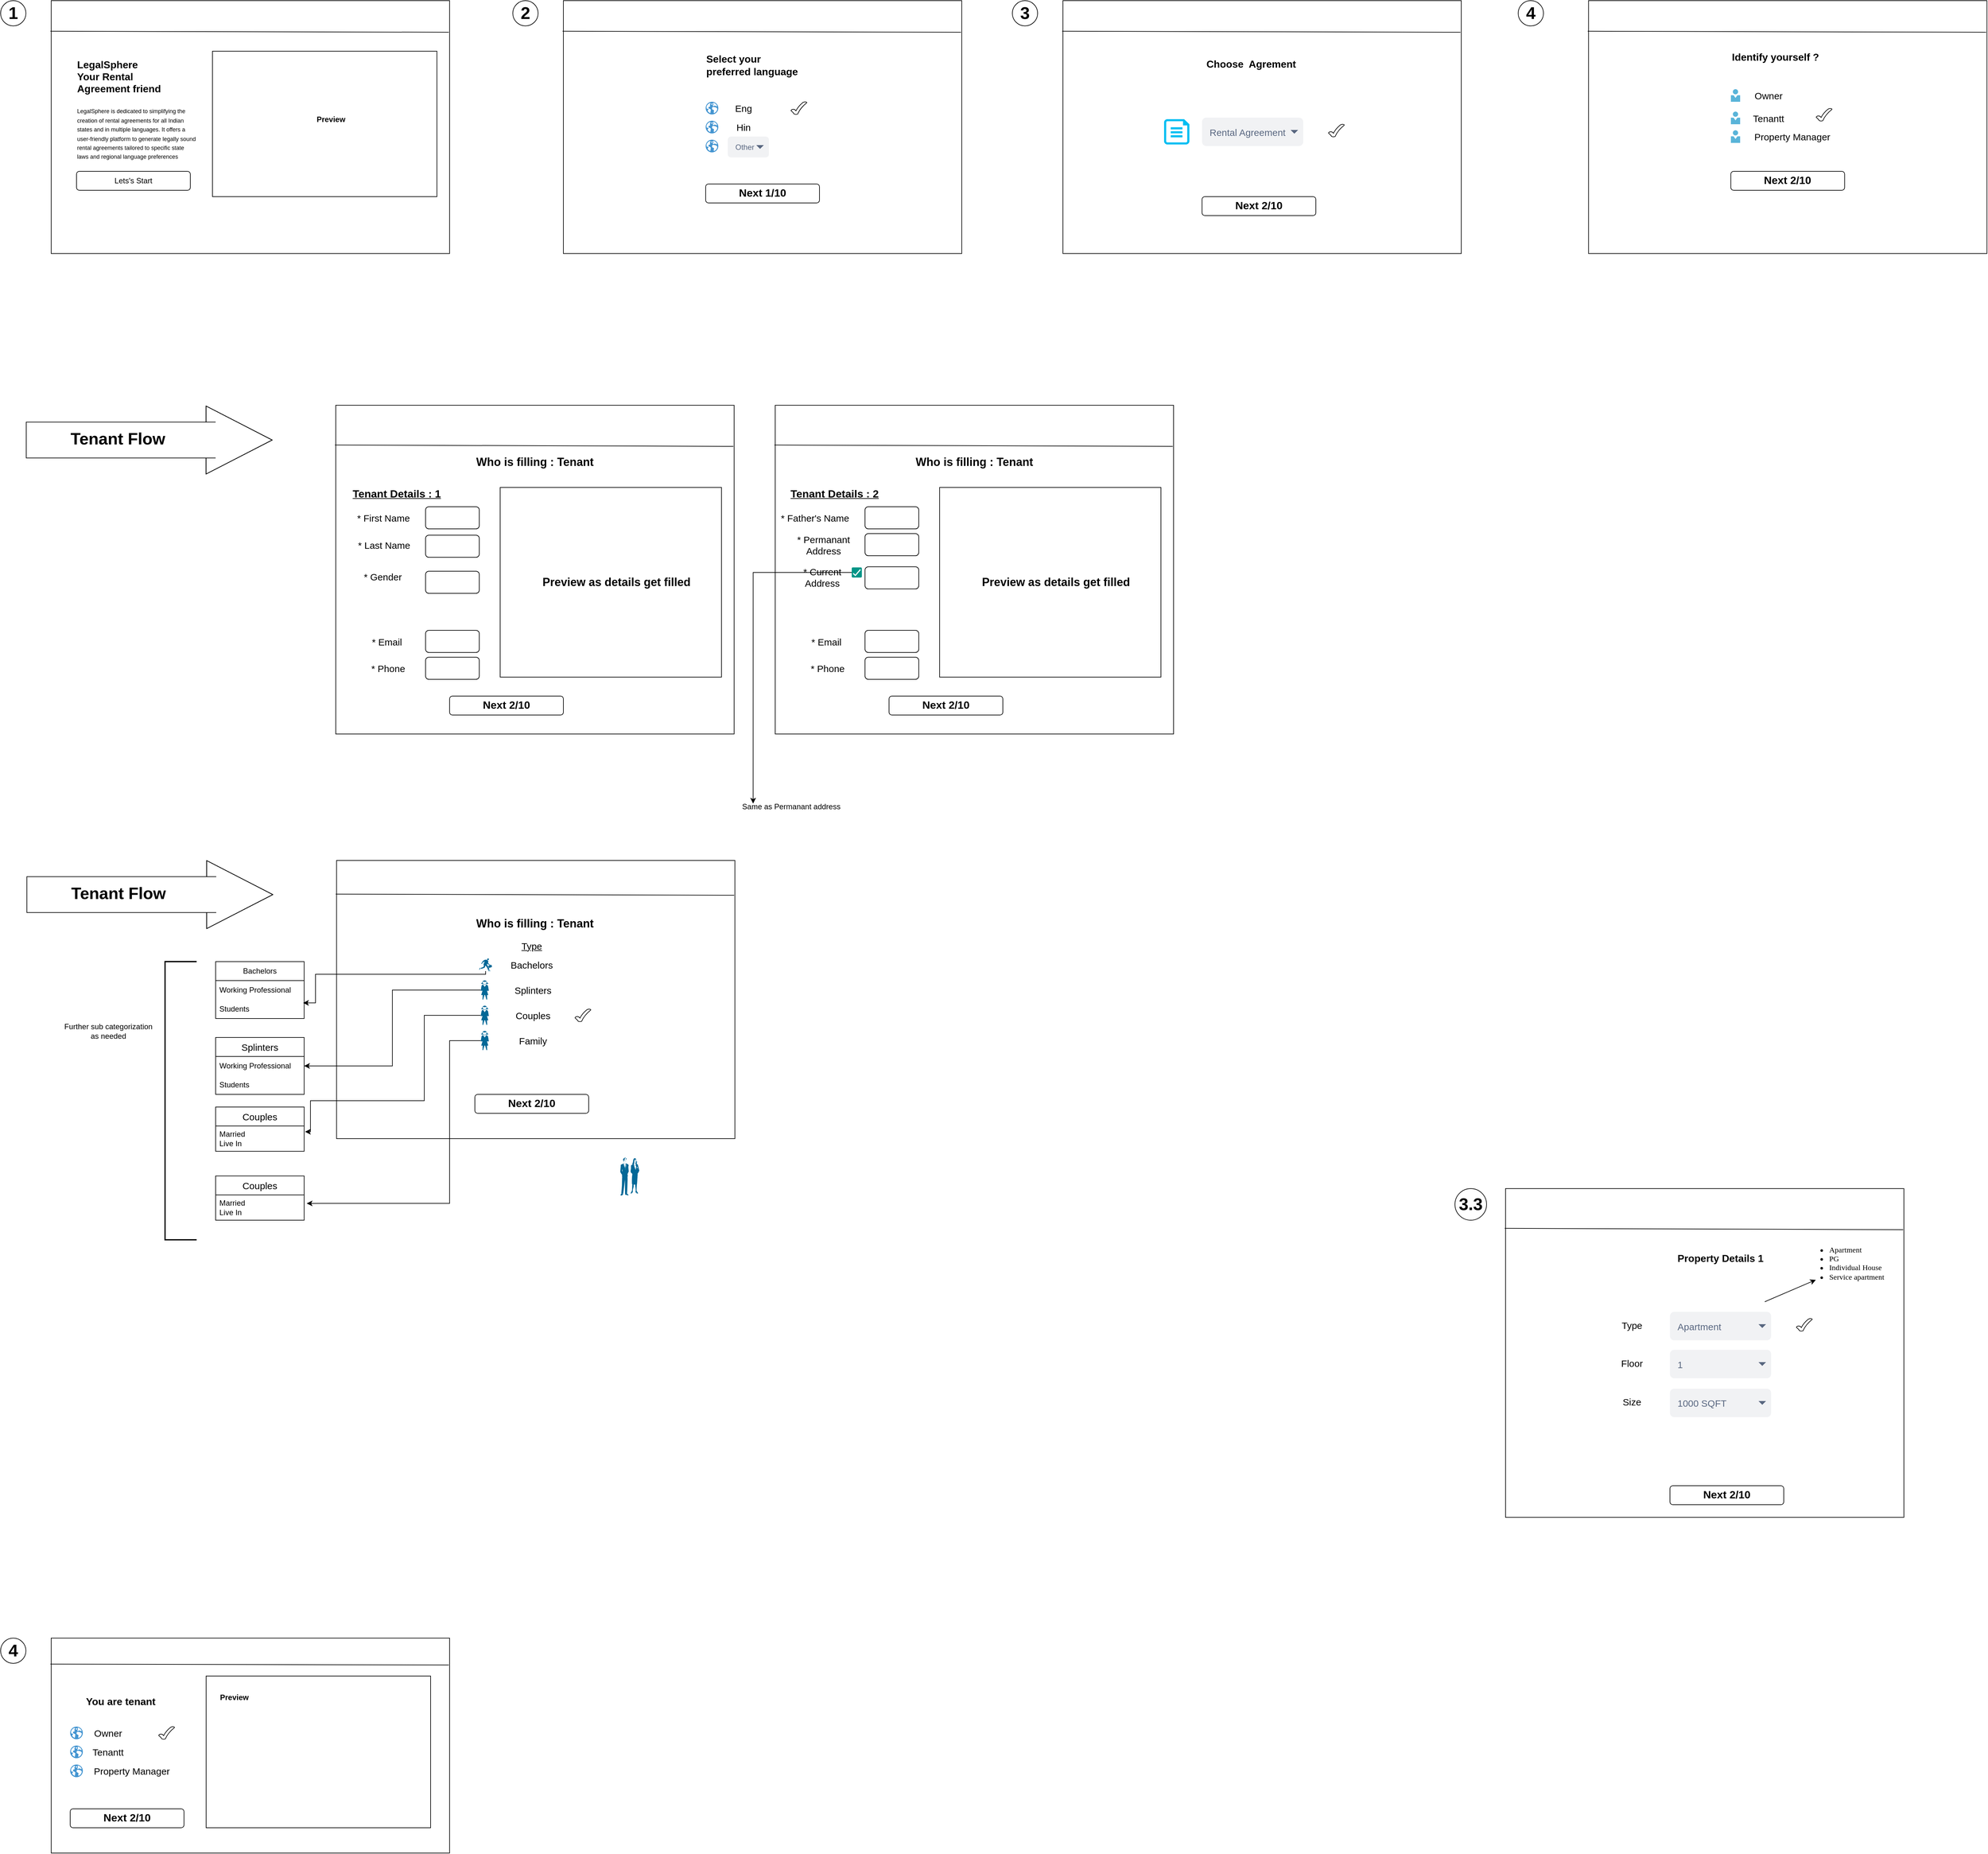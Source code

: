 <mxfile version="27.1.6">
  <diagram name="Page-1" id="4Ng_v5fxN6EOXuYMJMIh">
    <mxGraphModel dx="2755" dy="1501" grid="1" gridSize="10" guides="1" tooltips="1" connect="1" arrows="1" fold="1" page="1" pageScale="1" pageWidth="850" pageHeight="1100" math="0" shadow="0">
      <root>
        <mxCell id="0" />
        <mxCell id="1" parent="0" />
        <mxCell id="aaV3_4VG9kTLFOAMbQMQ-1" value="&lt;span&gt;&lt;/span&gt;" style="rounded=0;whiteSpace=wrap;html=1;" vertex="1" parent="1">
          <mxGeometry x="110" y="80" width="630" height="400" as="geometry" />
        </mxCell>
        <mxCell id="aaV3_4VG9kTLFOAMbQMQ-2" value="" style="endArrow=none;html=1;rounded=0;exitX=-0.002;exitY=0.121;exitDx=0;exitDy=0;entryX=0.998;entryY=0.125;entryDx=0;entryDy=0;entryPerimeter=0;exitPerimeter=0;" edge="1" parent="1" source="aaV3_4VG9kTLFOAMbQMQ-1" target="aaV3_4VG9kTLFOAMbQMQ-1">
          <mxGeometry width="50" height="50" relative="1" as="geometry">
            <mxPoint x="400" y="400" as="sourcePoint" />
            <mxPoint x="450" y="350" as="targetPoint" />
          </mxGeometry>
        </mxCell>
        <mxCell id="aaV3_4VG9kTLFOAMbQMQ-3" value="&lt;div style=&quot;text-align: left;&quot;&gt;&lt;span style=&quot;white-space-collapse: preserve; background-color: transparent; color: light-dark(rgb(0, 0, 0), rgb(255, 255, 255));&quot;&gt;&lt;font style=&quot;font-size: 16px;&quot;&gt;&lt;b&gt;LegalSphere&lt;/b&gt;&lt;/font&gt;&lt;/span&gt;&lt;/div&gt;&lt;span&gt;&lt;div style=&quot;text-align: left;&quot;&gt;&lt;span style=&quot;white-space-collapse: preserve; background-color: transparent; color: light-dark(rgb(0, 0, 0), rgb(255, 255, 255));&quot;&gt;&lt;font style=&quot;font-size: 16px;&quot;&gt;&lt;b&gt;Your Rental Agreement friend&lt;/b&gt;&lt;/font&gt;&lt;/span&gt;&lt;/div&gt;&lt;/span&gt;" style="text;html=1;align=center;verticalAlign=middle;whiteSpace=wrap;rounded=0;" vertex="1" parent="1">
          <mxGeometry x="150" y="160" width="140" height="80" as="geometry" />
        </mxCell>
        <mxCell id="aaV3_4VG9kTLFOAMbQMQ-5" value="&lt;b&gt;&amp;nbsp; &amp;nbsp; &amp;nbsp; Preview&lt;/b&gt;&lt;div&gt;&lt;br&gt;&lt;/div&gt;" style="rounded=0;whiteSpace=wrap;html=1;" vertex="1" parent="1">
          <mxGeometry x="365" y="160" width="355" height="230" as="geometry" />
        </mxCell>
        <mxCell id="aaV3_4VG9kTLFOAMbQMQ-6" value="&lt;div style=&quot;text-align: left;&quot;&gt;&lt;font style=&quot;font-size: 9px;&quot;&gt;&lt;span style=&quot;white-space-collapse: preserve;&quot;&gt;LegalSphere is dedicated to simplifying the creation of rental agreements for all Indian states and in multiple languages.&amp;nbsp;It offers a user-friendly platform to generate legally sound rental agreements tailored to specific state laws and regional language preferences&lt;/span&gt;&lt;/font&gt;&lt;/div&gt;" style="text;html=1;align=center;verticalAlign=middle;whiteSpace=wrap;rounded=0;" vertex="1" parent="1">
          <mxGeometry x="150" y="250" width="190" height="80" as="geometry" />
        </mxCell>
        <mxCell id="aaV3_4VG9kTLFOAMbQMQ-9" value="Lets&#39;s Start" style="rounded=1;whiteSpace=wrap;html=1;" vertex="1" parent="1">
          <mxGeometry x="150" y="350" width="180" height="30" as="geometry" />
        </mxCell>
        <mxCell id="aaV3_4VG9kTLFOAMbQMQ-10" value="&lt;span&gt;&lt;/span&gt;" style="rounded=0;whiteSpace=wrap;html=1;" vertex="1" parent="1">
          <mxGeometry x="920" y="80" width="630" height="400" as="geometry" />
        </mxCell>
        <mxCell id="aaV3_4VG9kTLFOAMbQMQ-11" value="" style="endArrow=none;html=1;rounded=0;exitX=-0.002;exitY=0.121;exitDx=0;exitDy=0;entryX=0.998;entryY=0.125;entryDx=0;entryDy=0;entryPerimeter=0;exitPerimeter=0;" edge="1" parent="1" source="aaV3_4VG9kTLFOAMbQMQ-10" target="aaV3_4VG9kTLFOAMbQMQ-10">
          <mxGeometry width="50" height="50" relative="1" as="geometry">
            <mxPoint x="1240" y="570" as="sourcePoint" />
            <mxPoint x="1290" y="520" as="targetPoint" />
          </mxGeometry>
        </mxCell>
        <mxCell id="aaV3_4VG9kTLFOAMbQMQ-12" value="&lt;div style=&quot;text-align: left;&quot;&gt;&lt;span style=&quot;font-size: 16px; white-space-collapse: preserve;&quot;&gt;&lt;b&gt;Select your preferred language&lt;/b&gt;&lt;/span&gt;&lt;/div&gt;" style="text;html=1;align=center;verticalAlign=middle;whiteSpace=wrap;rounded=0;" vertex="1" parent="1">
          <mxGeometry x="1145" y="142" width="160" height="80" as="geometry" />
        </mxCell>
        <mxCell id="aaV3_4VG9kTLFOAMbQMQ-15" value="&lt;b&gt;&lt;font style=&quot;font-size: 17px;&quot;&gt;Next 1/10&lt;/font&gt;&lt;/b&gt;" style="rounded=1;whiteSpace=wrap;html=1;" vertex="1" parent="1">
          <mxGeometry x="1145" y="370" width="180" height="30" as="geometry" />
        </mxCell>
        <mxCell id="aaV3_4VG9kTLFOAMbQMQ-16" value="&lt;b&gt;&lt;font style=&quot;font-size: 27px;&quot;&gt;1&lt;/font&gt;&lt;/b&gt;" style="ellipse;whiteSpace=wrap;html=1;aspect=fixed;" vertex="1" parent="1">
          <mxGeometry x="30" y="80" width="40" height="40" as="geometry" />
        </mxCell>
        <mxCell id="aaV3_4VG9kTLFOAMbQMQ-17" value="&lt;b&gt;&lt;font style=&quot;font-size: 27px;&quot;&gt;2&lt;/font&gt;&lt;/b&gt;" style="ellipse;whiteSpace=wrap;html=1;aspect=fixed;" vertex="1" parent="1">
          <mxGeometry x="840" y="80" width="40" height="40" as="geometry" />
        </mxCell>
        <mxCell id="aaV3_4VG9kTLFOAMbQMQ-18" value="" style="shadow=0;dashed=0;html=1;strokeColor=none;fillColor=#4495D1;labelPosition=center;verticalLabelPosition=bottom;verticalAlign=top;align=center;outlineConnect=0;shape=mxgraph.veeam.globe;" vertex="1" parent="1">
          <mxGeometry x="1145" y="240" width="20" height="20" as="geometry" />
        </mxCell>
        <mxCell id="aaV3_4VG9kTLFOAMbQMQ-21" value="&lt;font style=&quot;font-size: 15px;&quot;&gt;Eng&lt;/font&gt;" style="text;html=1;align=center;verticalAlign=middle;whiteSpace=wrap;rounded=0;" vertex="1" parent="1">
          <mxGeometry x="1175" y="235" width="60" height="30" as="geometry" />
        </mxCell>
        <mxCell id="aaV3_4VG9kTLFOAMbQMQ-22" value="" style="shadow=0;dashed=0;html=1;strokeColor=none;fillColor=#4495D1;labelPosition=center;verticalLabelPosition=bottom;verticalAlign=top;align=center;outlineConnect=0;shape=mxgraph.veeam.globe;" vertex="1" parent="1">
          <mxGeometry x="1145" y="270" width="20" height="20" as="geometry" />
        </mxCell>
        <mxCell id="aaV3_4VG9kTLFOAMbQMQ-23" value="&lt;font style=&quot;font-size: 15px;&quot;&gt;Hin&lt;/font&gt;" style="text;html=1;align=center;verticalAlign=middle;whiteSpace=wrap;rounded=0;" vertex="1" parent="1">
          <mxGeometry x="1175" y="265" width="60" height="30" as="geometry" />
        </mxCell>
        <mxCell id="aaV3_4VG9kTLFOAMbQMQ-24" value="" style="shadow=0;dashed=0;html=1;strokeColor=none;fillColor=#4495D1;labelPosition=center;verticalLabelPosition=bottom;verticalAlign=top;align=center;outlineConnect=0;shape=mxgraph.veeam.globe;" vertex="1" parent="1">
          <mxGeometry x="1145" y="300" width="20" height="20" as="geometry" />
        </mxCell>
        <mxCell id="aaV3_4VG9kTLFOAMbQMQ-34" value="Other" style="rounded=1;fillColor=#F1F2F4;strokeColor=none;html=1;whiteSpace=wrap;fontColor=#596780;align=left;fontSize=12;spacingLeft=10;sketch=0;" vertex="1" parent="1">
          <mxGeometry x="1180" y="295" width="65" height="33" as="geometry" />
        </mxCell>
        <mxCell id="aaV3_4VG9kTLFOAMbQMQ-35" value="" style="shape=triangle;direction=south;fillColor=#596780;strokeColor=none;html=1;sketch=0;" vertex="1" parent="aaV3_4VG9kTLFOAMbQMQ-34">
          <mxGeometry x="1" y="0.5" width="12" height="6" relative="1" as="geometry">
            <mxPoint x="-20" y="-3" as="offset" />
          </mxGeometry>
        </mxCell>
        <mxCell id="aaV3_4VG9kTLFOAMbQMQ-36" value="&lt;span&gt;&lt;/span&gt;" style="rounded=0;whiteSpace=wrap;html=1;" vertex="1" parent="1">
          <mxGeometry x="2541.26" y="80" width="630" height="400" as="geometry" />
        </mxCell>
        <mxCell id="aaV3_4VG9kTLFOAMbQMQ-37" value="" style="endArrow=none;html=1;rounded=0;exitX=-0.002;exitY=0.121;exitDx=0;exitDy=0;entryX=0.998;entryY=0.125;entryDx=0;entryDy=0;entryPerimeter=0;exitPerimeter=0;" edge="1" parent="1" source="aaV3_4VG9kTLFOAMbQMQ-36" target="aaV3_4VG9kTLFOAMbQMQ-36">
          <mxGeometry width="50" height="50" relative="1" as="geometry">
            <mxPoint x="2861.26" y="550" as="sourcePoint" />
            <mxPoint x="2911.26" y="500" as="targetPoint" />
          </mxGeometry>
        </mxCell>
        <mxCell id="aaV3_4VG9kTLFOAMbQMQ-38" value="&lt;div style=&quot;&quot;&gt;&lt;span style=&quot;font-size: 16px; white-space-collapse: preserve;&quot;&gt;&lt;b&gt;Identify yourself ?&lt;/b&gt;&lt;/span&gt;&lt;/div&gt;" style="text;html=1;align=left;verticalAlign=middle;whiteSpace=wrap;rounded=0;" vertex="1" parent="1">
          <mxGeometry x="2766.26" y="129" width="160" height="80" as="geometry" />
        </mxCell>
        <mxCell id="aaV3_4VG9kTLFOAMbQMQ-41" value="&lt;b&gt;&lt;font style=&quot;font-size: 27px;&quot;&gt;3&lt;/font&gt;&lt;/b&gt;" style="ellipse;whiteSpace=wrap;html=1;aspect=fixed;" vertex="1" parent="1">
          <mxGeometry x="1630" y="80" width="40" height="40" as="geometry" />
        </mxCell>
        <mxCell id="aaV3_4VG9kTLFOAMbQMQ-43" value="&lt;font style=&quot;font-size: 15px;&quot;&gt;Owner&lt;/font&gt;" style="text;html=1;align=center;verticalAlign=middle;whiteSpace=wrap;rounded=0;" vertex="1" parent="1">
          <mxGeometry x="2796.26" y="215" width="60" height="30" as="geometry" />
        </mxCell>
        <mxCell id="aaV3_4VG9kTLFOAMbQMQ-45" value="&lt;font style=&quot;font-size: 15px;&quot;&gt;Tenantt&lt;/font&gt;" style="text;html=1;align=center;verticalAlign=middle;whiteSpace=wrap;rounded=0;" vertex="1" parent="1">
          <mxGeometry x="2796.26" y="250.5" width="60" height="30" as="geometry" />
        </mxCell>
        <mxCell id="aaV3_4VG9kTLFOAMbQMQ-49" value="&lt;font style=&quot;font-size: 15px;&quot;&gt;Property Manager&lt;/font&gt;" style="text;html=1;align=center;verticalAlign=middle;whiteSpace=wrap;rounded=0;" vertex="1" parent="1">
          <mxGeometry x="2801.26" y="280" width="125" height="30" as="geometry" />
        </mxCell>
        <mxCell id="aaV3_4VG9kTLFOAMbQMQ-50" value="&lt;b&gt;&lt;font style=&quot;font-size: 17px;&quot;&gt;Next 2/10&lt;/font&gt;&lt;/b&gt;" style="rounded=1;whiteSpace=wrap;html=1;" vertex="1" parent="1">
          <mxGeometry x="2766.26" y="350" width="180" height="30" as="geometry" />
        </mxCell>
        <mxCell id="aaV3_4VG9kTLFOAMbQMQ-51" value="" style="verticalLabelPosition=bottom;verticalAlign=top;html=1;shape=mxgraph.basic.tick" vertex="1" parent="1">
          <mxGeometry x="1280" y="240" width="25" height="20" as="geometry" />
        </mxCell>
        <mxCell id="aaV3_4VG9kTLFOAMbQMQ-52" value="" style="verticalLabelPosition=bottom;verticalAlign=top;html=1;shape=mxgraph.basic.tick" vertex="1" parent="1">
          <mxGeometry x="2901.26" y="250.5" width="25" height="20" as="geometry" />
        </mxCell>
        <mxCell id="aaV3_4VG9kTLFOAMbQMQ-53" value="&lt;span&gt;&lt;/span&gt;" style="rounded=0;whiteSpace=wrap;html=1;" vertex="1" parent="1">
          <mxGeometry x="560" y="720" width="630" height="520" as="geometry" />
        </mxCell>
        <mxCell id="aaV3_4VG9kTLFOAMbQMQ-54" value="" style="endArrow=none;html=1;rounded=0;exitX=-0.002;exitY=0.121;exitDx=0;exitDy=0;entryX=0.998;entryY=0.125;entryDx=0;entryDy=0;entryPerimeter=0;exitPerimeter=0;" edge="1" parent="1" source="aaV3_4VG9kTLFOAMbQMQ-53" target="aaV3_4VG9kTLFOAMbQMQ-53">
          <mxGeometry width="50" height="50" relative="1" as="geometry">
            <mxPoint x="850" y="1290" as="sourcePoint" />
            <mxPoint x="900" y="1240" as="targetPoint" />
          </mxGeometry>
        </mxCell>
        <mxCell id="aaV3_4VG9kTLFOAMbQMQ-55" value="&lt;div style=&quot;text-align: left;&quot;&gt;&lt;span style=&quot;white-space-collapse: preserve;&quot;&gt;&lt;b style=&quot;&quot;&gt;&lt;font style=&quot;font-size: 18px;&quot;&gt;Who is filling : Tenant&lt;/font&gt;&lt;/b&gt;&lt;/span&gt;&lt;/div&gt;" style="text;html=1;align=center;verticalAlign=middle;whiteSpace=wrap;rounded=0;" vertex="1" parent="1">
          <mxGeometry x="765" y="790" width="220" height="39.5" as="geometry" />
        </mxCell>
        <mxCell id="aaV3_4VG9kTLFOAMbQMQ-59" value="&lt;span style=&quot;font-size: 15px;&quot;&gt;* First Name&lt;/span&gt;" style="text;html=1;align=center;verticalAlign=middle;whiteSpace=wrap;rounded=0;" vertex="1" parent="1">
          <mxGeometry x="590" y="883" width="91" height="30" as="geometry" />
        </mxCell>
        <mxCell id="aaV3_4VG9kTLFOAMbQMQ-64" value="&lt;b&gt;&lt;font style=&quot;font-size: 17px;&quot;&gt;Next 2/10&lt;/font&gt;&lt;/b&gt;" style="rounded=1;whiteSpace=wrap;html=1;" vertex="1" parent="1">
          <mxGeometry x="740" y="1180" width="180" height="30" as="geometry" />
        </mxCell>
        <mxCell id="aaV3_4VG9kTLFOAMbQMQ-66" value="&lt;span&gt;&lt;/span&gt;" style="rounded=0;whiteSpace=wrap;html=1;" vertex="1" parent="1">
          <mxGeometry x="110" y="2670" width="630" height="340" as="geometry" />
        </mxCell>
        <mxCell id="aaV3_4VG9kTLFOAMbQMQ-67" value="" style="endArrow=none;html=1;rounded=0;exitX=-0.002;exitY=0.121;exitDx=0;exitDy=0;entryX=0.998;entryY=0.125;entryDx=0;entryDy=0;entryPerimeter=0;exitPerimeter=0;" edge="1" parent="1" source="aaV3_4VG9kTLFOAMbQMQ-66" target="aaV3_4VG9kTLFOAMbQMQ-66">
          <mxGeometry width="50" height="50" relative="1" as="geometry">
            <mxPoint x="430" y="3140" as="sourcePoint" />
            <mxPoint x="480" y="3090" as="targetPoint" />
          </mxGeometry>
        </mxCell>
        <mxCell id="aaV3_4VG9kTLFOAMbQMQ-68" value="&lt;div style=&quot;text-align: left;&quot;&gt;&lt;span style=&quot;font-size: 16px; white-space-collapse: preserve;&quot;&gt;&lt;b&gt;You are tenant&lt;/b&gt;&lt;/span&gt;&lt;/div&gt;" style="text;html=1;align=center;verticalAlign=middle;whiteSpace=wrap;rounded=0;" vertex="1" parent="1">
          <mxGeometry x="140" y="2730" width="160" height="80" as="geometry" />
        </mxCell>
        <mxCell id="aaV3_4VG9kTLFOAMbQMQ-69" value="&lt;b&gt;&amp;nbsp; &amp;nbsp; &amp;nbsp; Preview&lt;/b&gt;&lt;div&gt;&lt;br&gt;&lt;/div&gt;&lt;div&gt;&lt;br&gt;&lt;/div&gt;&lt;div&gt;&lt;br&gt;&lt;/div&gt;&lt;div&gt;&lt;br&gt;&lt;/div&gt;&lt;div&gt;&lt;br&gt;&lt;/div&gt;&lt;div&gt;&lt;br&gt;&lt;/div&gt;&lt;div&gt;&lt;br&gt;&lt;/div&gt;&lt;div&gt;&lt;br&gt;&lt;/div&gt;&lt;div&gt;&lt;br&gt;&lt;/div&gt;&lt;div&gt;&lt;br&gt;&lt;/div&gt;&lt;div&gt;&lt;br&gt;&lt;/div&gt;&lt;div&gt;&lt;br&gt;&lt;/div&gt;" style="rounded=0;whiteSpace=wrap;html=1;align=left;" vertex="1" parent="1">
          <mxGeometry x="355" y="2730" width="355" height="240" as="geometry" />
        </mxCell>
        <mxCell id="aaV3_4VG9kTLFOAMbQMQ-70" value="&lt;b&gt;&lt;font style=&quot;font-size: 27px;&quot;&gt;4&lt;/font&gt;&lt;/b&gt;" style="ellipse;whiteSpace=wrap;html=1;aspect=fixed;" vertex="1" parent="1">
          <mxGeometry x="30" y="2670" width="40" height="40" as="geometry" />
        </mxCell>
        <mxCell id="aaV3_4VG9kTLFOAMbQMQ-71" value="" style="shadow=0;dashed=0;html=1;strokeColor=none;fillColor=#4495D1;labelPosition=center;verticalLabelPosition=bottom;verticalAlign=top;align=center;outlineConnect=0;shape=mxgraph.veeam.globe;" vertex="1" parent="1">
          <mxGeometry x="140" y="2810" width="20" height="20" as="geometry" />
        </mxCell>
        <mxCell id="aaV3_4VG9kTLFOAMbQMQ-72" value="&lt;font style=&quot;font-size: 15px;&quot;&gt;Owner&lt;/font&gt;" style="text;html=1;align=center;verticalAlign=middle;whiteSpace=wrap;rounded=0;" vertex="1" parent="1">
          <mxGeometry x="170" y="2805" width="60" height="30" as="geometry" />
        </mxCell>
        <mxCell id="aaV3_4VG9kTLFOAMbQMQ-73" value="" style="shadow=0;dashed=0;html=1;strokeColor=none;fillColor=#4495D1;labelPosition=center;verticalLabelPosition=bottom;verticalAlign=top;align=center;outlineConnect=0;shape=mxgraph.veeam.globe;" vertex="1" parent="1">
          <mxGeometry x="140" y="2840" width="20" height="20" as="geometry" />
        </mxCell>
        <mxCell id="aaV3_4VG9kTLFOAMbQMQ-74" value="&lt;font style=&quot;font-size: 15px;&quot;&gt;Tenantt&lt;/font&gt;" style="text;html=1;align=center;verticalAlign=middle;whiteSpace=wrap;rounded=0;" vertex="1" parent="1">
          <mxGeometry x="170" y="2835" width="60" height="30" as="geometry" />
        </mxCell>
        <mxCell id="aaV3_4VG9kTLFOAMbQMQ-75" value="" style="shadow=0;dashed=0;html=1;strokeColor=none;fillColor=#4495D1;labelPosition=center;verticalLabelPosition=bottom;verticalAlign=top;align=center;outlineConnect=0;shape=mxgraph.veeam.globe;" vertex="1" parent="1">
          <mxGeometry x="140" y="2870" width="20" height="20" as="geometry" />
        </mxCell>
        <mxCell id="aaV3_4VG9kTLFOAMbQMQ-76" value="&lt;font style=&quot;font-size: 15px;&quot;&gt;Property Manager&lt;/font&gt;" style="text;html=1;align=center;verticalAlign=middle;whiteSpace=wrap;rounded=0;" vertex="1" parent="1">
          <mxGeometry x="175" y="2865" width="125" height="30" as="geometry" />
        </mxCell>
        <mxCell id="aaV3_4VG9kTLFOAMbQMQ-77" value="&lt;b&gt;&lt;font style=&quot;font-size: 17px;&quot;&gt;Next 2/10&lt;/font&gt;&lt;/b&gt;" style="rounded=1;whiteSpace=wrap;html=1;" vertex="1" parent="1">
          <mxGeometry x="140" y="2940" width="180" height="30" as="geometry" />
        </mxCell>
        <mxCell id="aaV3_4VG9kTLFOAMbQMQ-78" value="" style="verticalLabelPosition=bottom;verticalAlign=top;html=1;shape=mxgraph.basic.tick" vertex="1" parent="1">
          <mxGeometry x="280" y="2810" width="25" height="20" as="geometry" />
        </mxCell>
        <mxCell id="aaV3_4VG9kTLFOAMbQMQ-79" value="" style="rounded=1;whiteSpace=wrap;html=1;" vertex="1" parent="1">
          <mxGeometry x="702" y="880.5" width="85" height="35" as="geometry" />
        </mxCell>
        <mxCell id="aaV3_4VG9kTLFOAMbQMQ-80" value="&lt;span style=&quot;font-size: 15px;&quot;&gt;* Last Name&lt;/span&gt;" style="text;html=1;align=center;verticalAlign=middle;whiteSpace=wrap;rounded=0;" vertex="1" parent="1">
          <mxGeometry x="590" y="925.5" width="93" height="30" as="geometry" />
        </mxCell>
        <mxCell id="aaV3_4VG9kTLFOAMbQMQ-81" value="" style="rounded=1;whiteSpace=wrap;html=1;" vertex="1" parent="1">
          <mxGeometry x="702" y="925.5" width="85" height="35" as="geometry" />
        </mxCell>
        <mxCell id="aaV3_4VG9kTLFOAMbQMQ-91" value="&lt;span style=&quot;font-size: 15px;&quot;&gt;* Email&lt;/span&gt;" style="text;html=1;align=center;verticalAlign=middle;whiteSpace=wrap;rounded=0;" vertex="1" parent="1">
          <mxGeometry x="601" y="1078.5" width="80" height="30" as="geometry" />
        </mxCell>
        <mxCell id="aaV3_4VG9kTLFOAMbQMQ-92" value="" style="rounded=1;whiteSpace=wrap;html=1;" vertex="1" parent="1">
          <mxGeometry x="702" y="1076" width="85" height="35" as="geometry" />
        </mxCell>
        <mxCell id="aaV3_4VG9kTLFOAMbQMQ-93" value="&lt;span style=&quot;font-size: 15px;&quot;&gt;* Phone&lt;/span&gt;" style="text;html=1;align=center;verticalAlign=middle;whiteSpace=wrap;rounded=0;" vertex="1" parent="1">
          <mxGeometry x="603" y="1121" width="80" height="30" as="geometry" />
        </mxCell>
        <mxCell id="aaV3_4VG9kTLFOAMbQMQ-94" value="" style="rounded=1;whiteSpace=wrap;html=1;" vertex="1" parent="1">
          <mxGeometry x="702" y="1118.5" width="85" height="35" as="geometry" />
        </mxCell>
        <mxCell id="aaV3_4VG9kTLFOAMbQMQ-98" value="&lt;span&gt;&lt;/span&gt;" style="rounded=0;whiteSpace=wrap;html=1;" vertex="1" parent="1">
          <mxGeometry x="1710" y="80" width="630" height="400" as="geometry" />
        </mxCell>
        <mxCell id="aaV3_4VG9kTLFOAMbQMQ-99" value="" style="endArrow=none;html=1;rounded=0;exitX=-0.002;exitY=0.121;exitDx=0;exitDy=0;entryX=0.998;entryY=0.125;entryDx=0;entryDy=0;entryPerimeter=0;exitPerimeter=0;" edge="1" parent="1" source="aaV3_4VG9kTLFOAMbQMQ-98" target="aaV3_4VG9kTLFOAMbQMQ-98">
          <mxGeometry width="50" height="50" relative="1" as="geometry">
            <mxPoint x="1970" y="1369" as="sourcePoint" />
            <mxPoint x="2020" y="1319" as="targetPoint" />
          </mxGeometry>
        </mxCell>
        <mxCell id="aaV3_4VG9kTLFOAMbQMQ-100" value="&lt;div style=&quot;text-align: left;&quot;&gt;&lt;span style=&quot;font-size: 16px; white-space-collapse: preserve;&quot;&gt;&lt;b&gt;Choose  Agrement &lt;/b&gt;&lt;/span&gt;&lt;/div&gt;" style="text;html=1;align=center;verticalAlign=middle;whiteSpace=wrap;rounded=0;" vertex="1" parent="1">
          <mxGeometry x="1930" y="140" width="160" height="80" as="geometry" />
        </mxCell>
        <mxCell id="aaV3_4VG9kTLFOAMbQMQ-108" value="&lt;font style=&quot;font-size: 15px;&quot;&gt;Rental Agreement&amp;nbsp;&lt;/font&gt;" style="rounded=1;fillColor=#F1F2F4;strokeColor=none;html=1;whiteSpace=wrap;fontColor=#596780;align=left;fontSize=12;spacingLeft=10;sketch=0;" vertex="1" parent="1">
          <mxGeometry x="1930" y="265" width="160" height="45" as="geometry" />
        </mxCell>
        <mxCell id="aaV3_4VG9kTLFOAMbQMQ-109" value="" style="shape=triangle;direction=south;fillColor=#596780;strokeColor=none;html=1;sketch=0;" vertex="1" parent="aaV3_4VG9kTLFOAMbQMQ-108">
          <mxGeometry x="1" y="0.5" width="12" height="6" relative="1" as="geometry">
            <mxPoint x="-20" y="-3" as="offset" />
          </mxGeometry>
        </mxCell>
        <mxCell id="aaV3_4VG9kTLFOAMbQMQ-110" value="" style="verticalLabelPosition=bottom;verticalAlign=top;html=1;shape=mxgraph.basic.tick" vertex="1" parent="1">
          <mxGeometry x="2130" y="275.5" width="25" height="20" as="geometry" />
        </mxCell>
        <mxCell id="aaV3_4VG9kTLFOAMbQMQ-112" value="&lt;b&gt;&lt;font style=&quot;font-size: 17px;&quot;&gt;Next 2/10&lt;/font&gt;&lt;/b&gt;" style="rounded=1;whiteSpace=wrap;html=1;" vertex="1" parent="1">
          <mxGeometry x="1930" y="390" width="180" height="30" as="geometry" />
        </mxCell>
        <mxCell id="aaV3_4VG9kTLFOAMbQMQ-116" value="" style="shape=flexArrow;endArrow=classic;html=1;rounded=0;endWidth=50;endSize=34.55;width=56.667;" edge="1" parent="1">
          <mxGeometry width="50" height="50" relative="1" as="geometry">
            <mxPoint x="70" y="775" as="sourcePoint" />
            <mxPoint x="460" y="775" as="targetPoint" />
            <Array as="points">
              <mxPoint x="370" y="775" />
            </Array>
          </mxGeometry>
        </mxCell>
        <mxCell id="aaV3_4VG9kTLFOAMbQMQ-117" value="&lt;font style=&quot;font-size: 26px;&quot;&gt;&lt;b style=&quot;&quot;&gt;Tenant Flow&lt;/b&gt;&lt;/font&gt;" style="edgeLabel;html=1;align=center;verticalAlign=middle;resizable=0;points=[];" vertex="1" connectable="0" parent="aaV3_4VG9kTLFOAMbQMQ-116">
          <mxGeometry x="-0.256" y="2" relative="1" as="geometry">
            <mxPoint as="offset" />
          </mxGeometry>
        </mxCell>
        <mxCell id="aaV3_4VG9kTLFOAMbQMQ-118" value="&lt;span&gt;&lt;/span&gt;" style="rounded=0;whiteSpace=wrap;html=1;" vertex="1" parent="1">
          <mxGeometry x="2410" y="1959" width="630" height="520" as="geometry" />
        </mxCell>
        <mxCell id="aaV3_4VG9kTLFOAMbQMQ-119" value="" style="endArrow=none;html=1;rounded=0;exitX=-0.002;exitY=0.121;exitDx=0;exitDy=0;entryX=0.998;entryY=0.125;entryDx=0;entryDy=0;entryPerimeter=0;exitPerimeter=0;" edge="1" parent="1" source="aaV3_4VG9kTLFOAMbQMQ-118" target="aaV3_4VG9kTLFOAMbQMQ-118">
          <mxGeometry width="50" height="50" relative="1" as="geometry">
            <mxPoint x="2730" y="2429" as="sourcePoint" />
            <mxPoint x="2780" y="2379" as="targetPoint" />
          </mxGeometry>
        </mxCell>
        <mxCell id="aaV3_4VG9kTLFOAMbQMQ-120" value="&lt;div style=&quot;text-align: left;&quot;&gt;&lt;span style=&quot;font-size: 16px; white-space-collapse: preserve;&quot;&gt;&lt;b&gt;Property Details 1&lt;/b&gt;&lt;/span&gt;&lt;/div&gt;" style="text;html=1;align=center;verticalAlign=middle;whiteSpace=wrap;rounded=0;" vertex="1" parent="1">
          <mxGeometry x="2670" y="2029" width="160" height="80" as="geometry" />
        </mxCell>
        <mxCell id="aaV3_4VG9kTLFOAMbQMQ-121" value="&lt;b&gt;&lt;font style=&quot;font-size: 27px;&quot;&gt;3.3&lt;/font&gt;&lt;/b&gt;" style="ellipse;whiteSpace=wrap;html=1;aspect=fixed;" vertex="1" parent="1">
          <mxGeometry x="2330" y="1959" width="50" height="50" as="geometry" />
        </mxCell>
        <mxCell id="aaV3_4VG9kTLFOAMbQMQ-123" value="&lt;span style=&quot;font-size: 15px;&quot;&gt;Apartment&lt;/span&gt;" style="rounded=1;fillColor=#F1F2F4;strokeColor=none;html=1;whiteSpace=wrap;fontColor=#596780;align=left;fontSize=12;spacingLeft=10;sketch=0;" vertex="1" parent="1">
          <mxGeometry x="2670" y="2154" width="160" height="45" as="geometry" />
        </mxCell>
        <mxCell id="aaV3_4VG9kTLFOAMbQMQ-124" value="" style="shape=triangle;direction=south;fillColor=#596780;strokeColor=none;html=1;sketch=0;" vertex="1" parent="aaV3_4VG9kTLFOAMbQMQ-123">
          <mxGeometry x="1" y="0.5" width="12" height="6" relative="1" as="geometry">
            <mxPoint x="-20" y="-3" as="offset" />
          </mxGeometry>
        </mxCell>
        <mxCell id="aaV3_4VG9kTLFOAMbQMQ-125" value="" style="verticalLabelPosition=bottom;verticalAlign=top;html=1;shape=mxgraph.basic.tick" vertex="1" parent="1">
          <mxGeometry x="2870" y="2164.5" width="25" height="20" as="geometry" />
        </mxCell>
        <mxCell id="aaV3_4VG9kTLFOAMbQMQ-126" value="&lt;b&gt;&lt;font style=&quot;font-size: 17px;&quot;&gt;Next 2/10&lt;/font&gt;&lt;/b&gt;" style="rounded=1;whiteSpace=wrap;html=1;" vertex="1" parent="1">
          <mxGeometry x="2670" y="2429" width="180" height="30" as="geometry" />
        </mxCell>
        <mxCell id="aaV3_4VG9kTLFOAMbQMQ-128" value="&lt;span style=&quot;font-size: 15px;&quot;&gt;Type&lt;/span&gt;" style="text;html=1;align=center;verticalAlign=middle;whiteSpace=wrap;rounded=0;" vertex="1" parent="1">
          <mxGeometry x="2570" y="2159.5" width="80" height="30" as="geometry" />
        </mxCell>
        <mxCell id="aaV3_4VG9kTLFOAMbQMQ-130" value="&lt;ul&gt;&lt;li&gt;&lt;font face=&quot;Lucida Console&quot;&gt;Apartment&lt;/font&gt;&lt;/li&gt;&lt;li&gt;&lt;font face=&quot;Lucida Console&quot;&gt;PG&lt;/font&gt;&lt;/li&gt;&lt;li&gt;&lt;font face=&quot;Lucida Console&quot;&gt;Individual House&lt;/font&gt;&lt;/li&gt;&lt;li&gt;&lt;font face=&quot;Lucida Console&quot;&gt;Service apartment&lt;/font&gt;&lt;/li&gt;&lt;/ul&gt;&lt;div&gt;&lt;br&gt;&lt;/div&gt;" style="text;html=1;align=left;verticalAlign=middle;whiteSpace=wrap;rounded=0;" vertex="1" parent="1">
          <mxGeometry x="2880" y="2069" width="140" height="30" as="geometry" />
        </mxCell>
        <mxCell id="aaV3_4VG9kTLFOAMbQMQ-134" value="" style="endArrow=classic;html=1;rounded=0;entryX=0.148;entryY=1.144;entryDx=0;entryDy=0;entryPerimeter=0;" edge="1" parent="1" target="aaV3_4VG9kTLFOAMbQMQ-130">
          <mxGeometry width="50" height="50" relative="1" as="geometry">
            <mxPoint x="2820" y="2138" as="sourcePoint" />
            <mxPoint x="2870" y="2088" as="targetPoint" />
          </mxGeometry>
        </mxCell>
        <mxCell id="aaV3_4VG9kTLFOAMbQMQ-135" value="&lt;span style=&quot;font-size: 15px;&quot;&gt;1&lt;/span&gt;" style="rounded=1;fillColor=#F1F2F4;strokeColor=none;html=1;whiteSpace=wrap;fontColor=#596780;align=left;fontSize=12;spacingLeft=10;sketch=0;" vertex="1" parent="1">
          <mxGeometry x="2670" y="2214" width="160" height="45" as="geometry" />
        </mxCell>
        <mxCell id="aaV3_4VG9kTLFOAMbQMQ-136" value="" style="shape=triangle;direction=south;fillColor=#596780;strokeColor=none;html=1;sketch=0;" vertex="1" parent="aaV3_4VG9kTLFOAMbQMQ-135">
          <mxGeometry x="1" y="0.5" width="12" height="6" relative="1" as="geometry">
            <mxPoint x="-20" y="-3" as="offset" />
          </mxGeometry>
        </mxCell>
        <mxCell id="aaV3_4VG9kTLFOAMbQMQ-137" value="&lt;span style=&quot;font-size: 15px;&quot;&gt;Floor&lt;/span&gt;" style="text;html=1;align=center;verticalAlign=middle;whiteSpace=wrap;rounded=0;" vertex="1" parent="1">
          <mxGeometry x="2570" y="2219.5" width="80" height="30" as="geometry" />
        </mxCell>
        <mxCell id="aaV3_4VG9kTLFOAMbQMQ-138" value="&lt;span style=&quot;font-size: 15px;&quot;&gt;1000 SQFT&lt;/span&gt;" style="rounded=1;fillColor=#F1F2F4;strokeColor=none;html=1;whiteSpace=wrap;fontColor=#596780;align=left;fontSize=12;spacingLeft=10;sketch=0;" vertex="1" parent="1">
          <mxGeometry x="2670" y="2275.5" width="160" height="45" as="geometry" />
        </mxCell>
        <mxCell id="aaV3_4VG9kTLFOAMbQMQ-139" value="" style="shape=triangle;direction=south;fillColor=#596780;strokeColor=none;html=1;sketch=0;" vertex="1" parent="aaV3_4VG9kTLFOAMbQMQ-138">
          <mxGeometry x="1" y="0.5" width="12" height="6" relative="1" as="geometry">
            <mxPoint x="-20" y="-3" as="offset" />
          </mxGeometry>
        </mxCell>
        <mxCell id="aaV3_4VG9kTLFOAMbQMQ-140" value="&lt;span style=&quot;font-size: 15px;&quot;&gt;Size&lt;/span&gt;" style="text;html=1;align=center;verticalAlign=middle;whiteSpace=wrap;rounded=0;" vertex="1" parent="1">
          <mxGeometry x="2570" y="2281" width="80" height="30" as="geometry" />
        </mxCell>
        <mxCell id="aaV3_4VG9kTLFOAMbQMQ-145" value="&lt;b&gt;&lt;font style=&quot;font-size: 27px;&quot;&gt;4&lt;/font&gt;&lt;/b&gt;" style="ellipse;whiteSpace=wrap;html=1;aspect=fixed;" vertex="1" parent="1">
          <mxGeometry x="2430" y="80" width="40" height="40" as="geometry" />
        </mxCell>
        <mxCell id="aaV3_4VG9kTLFOAMbQMQ-146" value="&lt;b&gt;&lt;font style=&quot;font-size: 18px;&quot;&gt;&amp;nbsp; &amp;nbsp; &amp;nbsp; &amp;nbsp; &amp;nbsp; &amp;nbsp; &amp;nbsp;Preview as details get filled&lt;/font&gt;&lt;/b&gt;" style="rounded=0;whiteSpace=wrap;html=1;align=left;" vertex="1" parent="1">
          <mxGeometry x="820" y="850" width="350" height="300" as="geometry" />
        </mxCell>
        <mxCell id="aaV3_4VG9kTLFOAMbQMQ-162" value="" style="verticalLabelPosition=bottom;html=1;verticalAlign=top;align=center;strokeColor=none;fillColor=#00BEF2;shape=mxgraph.azure.file;pointerEvents=1;" vertex="1" parent="1">
          <mxGeometry x="1870" y="267.5" width="40" height="40" as="geometry" />
        </mxCell>
        <mxCell id="aaV3_4VG9kTLFOAMbQMQ-164" value="&lt;span style=&quot;font-size: 15px;&quot;&gt;* Gender&lt;/span&gt;" style="text;html=1;align=center;verticalAlign=middle;whiteSpace=wrap;rounded=0;" vertex="1" parent="1">
          <mxGeometry x="588" y="975.5" width="93" height="30" as="geometry" />
        </mxCell>
        <mxCell id="aaV3_4VG9kTLFOAMbQMQ-166" value="&lt;span style=&quot;white-space-collapse: preserve;&quot;&gt;&lt;font style=&quot;font-size: 17px;&quot;&gt;&lt;u style=&quot;&quot;&gt;&lt;b style=&quot;&quot;&gt;Tenant Details : 1&lt;/b&gt;&lt;/u&gt;&lt;/font&gt;&lt;/span&gt;" style="text;html=1;align=center;verticalAlign=middle;whiteSpace=wrap;rounded=0;" vertex="1" parent="1">
          <mxGeometry x="583" y="841" width="147" height="39.5" as="geometry" />
        </mxCell>
        <mxCell id="aaV3_4VG9kTLFOAMbQMQ-170" value="Same as Permanant address" style="text;html=1;align=center;verticalAlign=middle;resizable=0;points=[];autosize=1;strokeColor=none;fillColor=none;" vertex="1" parent="1">
          <mxGeometry x="1190" y="1340" width="180" height="30" as="geometry" />
        </mxCell>
        <mxCell id="aaV3_4VG9kTLFOAMbQMQ-172" value="&lt;span&gt;&lt;/span&gt;" style="rounded=0;whiteSpace=wrap;html=1;" vertex="1" parent="1">
          <mxGeometry x="1255" y="720" width="630" height="520" as="geometry" />
        </mxCell>
        <mxCell id="aaV3_4VG9kTLFOAMbQMQ-173" value="" style="endArrow=none;html=1;rounded=0;exitX=-0.002;exitY=0.121;exitDx=0;exitDy=0;entryX=0.998;entryY=0.125;entryDx=0;entryDy=0;entryPerimeter=0;exitPerimeter=0;" edge="1" parent="1" source="aaV3_4VG9kTLFOAMbQMQ-172" target="aaV3_4VG9kTLFOAMbQMQ-172">
          <mxGeometry width="50" height="50" relative="1" as="geometry">
            <mxPoint x="1545" y="1290" as="sourcePoint" />
            <mxPoint x="1595" y="1240" as="targetPoint" />
          </mxGeometry>
        </mxCell>
        <mxCell id="aaV3_4VG9kTLFOAMbQMQ-174" value="&lt;div style=&quot;text-align: left;&quot;&gt;&lt;span style=&quot;white-space-collapse: preserve;&quot;&gt;&lt;b style=&quot;&quot;&gt;&lt;font style=&quot;font-size: 18px;&quot;&gt;Who is filling : Tenant&lt;/font&gt;&lt;/b&gt;&lt;/span&gt;&lt;/div&gt;" style="text;html=1;align=center;verticalAlign=middle;whiteSpace=wrap;rounded=0;" vertex="1" parent="1">
          <mxGeometry x="1460" y="790" width="220" height="39.5" as="geometry" />
        </mxCell>
        <mxCell id="aaV3_4VG9kTLFOAMbQMQ-175" value="&lt;span style=&quot;font-size: 15px;&quot;&gt;* Father&#39;s Name&lt;/span&gt;" style="text;html=1;align=center;verticalAlign=middle;whiteSpace=wrap;rounded=0;" vertex="1" parent="1">
          <mxGeometry x="1260" y="883" width="116" height="30" as="geometry" />
        </mxCell>
        <mxCell id="aaV3_4VG9kTLFOAMbQMQ-176" value="&lt;b&gt;&lt;font style=&quot;font-size: 17px;&quot;&gt;Next 2/10&lt;/font&gt;&lt;/b&gt;" style="rounded=1;whiteSpace=wrap;html=1;" vertex="1" parent="1">
          <mxGeometry x="1435" y="1180" width="180" height="30" as="geometry" />
        </mxCell>
        <mxCell id="aaV3_4VG9kTLFOAMbQMQ-177" value="" style="rounded=1;whiteSpace=wrap;html=1;" vertex="1" parent="1">
          <mxGeometry x="1397" y="880.5" width="85" height="35" as="geometry" />
        </mxCell>
        <mxCell id="aaV3_4VG9kTLFOAMbQMQ-180" value="&lt;span style=&quot;font-size: 15px;&quot;&gt;* Permanant Address&lt;/span&gt;" style="text;html=1;align=center;verticalAlign=middle;whiteSpace=wrap;rounded=0;" vertex="1" parent="1">
          <mxGeometry x="1285" y="925.5" width="93" height="30" as="geometry" />
        </mxCell>
        <mxCell id="aaV3_4VG9kTLFOAMbQMQ-181" value="" style="rounded=1;whiteSpace=wrap;html=1;" vertex="1" parent="1">
          <mxGeometry x="1397" y="923" width="85" height="35" as="geometry" />
        </mxCell>
        <mxCell id="aaV3_4VG9kTLFOAMbQMQ-182" value="&lt;span style=&quot;font-size: 15px;&quot;&gt;* Email&lt;/span&gt;" style="text;html=1;align=center;verticalAlign=middle;whiteSpace=wrap;rounded=0;" vertex="1" parent="1">
          <mxGeometry x="1296" y="1078.5" width="80" height="30" as="geometry" />
        </mxCell>
        <mxCell id="aaV3_4VG9kTLFOAMbQMQ-183" value="" style="rounded=1;whiteSpace=wrap;html=1;" vertex="1" parent="1">
          <mxGeometry x="1397" y="1076" width="85" height="35" as="geometry" />
        </mxCell>
        <mxCell id="aaV3_4VG9kTLFOAMbQMQ-184" value="&lt;span style=&quot;font-size: 15px;&quot;&gt;* Phone&lt;/span&gt;" style="text;html=1;align=center;verticalAlign=middle;whiteSpace=wrap;rounded=0;" vertex="1" parent="1">
          <mxGeometry x="1298" y="1121" width="80" height="30" as="geometry" />
        </mxCell>
        <mxCell id="aaV3_4VG9kTLFOAMbQMQ-185" value="" style="rounded=1;whiteSpace=wrap;html=1;" vertex="1" parent="1">
          <mxGeometry x="1397" y="1118.5" width="85" height="35" as="geometry" />
        </mxCell>
        <mxCell id="aaV3_4VG9kTLFOAMbQMQ-186" value="&lt;b&gt;&lt;font style=&quot;font-size: 18px;&quot;&gt;&amp;nbsp; &amp;nbsp; &amp;nbsp; &amp;nbsp; &amp;nbsp; &amp;nbsp; &amp;nbsp;Preview as details get filled&lt;/font&gt;&lt;/b&gt;" style="rounded=0;whiteSpace=wrap;html=1;align=left;" vertex="1" parent="1">
          <mxGeometry x="1515" y="850" width="350" height="300" as="geometry" />
        </mxCell>
        <mxCell id="aaV3_4VG9kTLFOAMbQMQ-187" value="&lt;span style=&quot;font-size: 15px;&quot;&gt;* Current Address&lt;/span&gt;" style="text;html=1;align=center;verticalAlign=middle;whiteSpace=wrap;rounded=0;" vertex="1" parent="1">
          <mxGeometry x="1283" y="976.5" width="93" height="30" as="geometry" />
        </mxCell>
        <mxCell id="aaV3_4VG9kTLFOAMbQMQ-188" value="" style="rounded=1;whiteSpace=wrap;html=1;" vertex="1" parent="1">
          <mxGeometry x="1397" y="975.5" width="85" height="35" as="geometry" />
        </mxCell>
        <mxCell id="aaV3_4VG9kTLFOAMbQMQ-189" value="&lt;span style=&quot;white-space-collapse: preserve;&quot;&gt;&lt;font style=&quot;font-size: 17px;&quot;&gt;&lt;u style=&quot;&quot;&gt;&lt;b style=&quot;&quot;&gt;Tenant Details : 2&lt;/b&gt;&lt;/u&gt;&lt;/font&gt;&lt;/span&gt;" style="text;html=1;align=center;verticalAlign=middle;whiteSpace=wrap;rounded=0;" vertex="1" parent="1">
          <mxGeometry x="1278" y="841" width="142" height="39.5" as="geometry" />
        </mxCell>
        <mxCell id="aaV3_4VG9kTLFOAMbQMQ-190" value="" style="dashed=0;labelPosition=right;align=left;shape=mxgraph.gmdl.checkbox;strokeColor=none;fillColor=#009587;strokeWidth=2;aspect=fixed;sketch=0;html=1;" vertex="1" parent="1">
          <mxGeometry x="1376" y="976.5" width="16" height="16" as="geometry" />
        </mxCell>
        <mxCell id="aaV3_4VG9kTLFOAMbQMQ-193" style="edgeStyle=orthogonalEdgeStyle;rounded=0;orthogonalLoop=1;jettySize=auto;html=1;entryX=0.167;entryY=0.333;entryDx=0;entryDy=0;entryPerimeter=0;" edge="1" parent="1" source="aaV3_4VG9kTLFOAMbQMQ-190" target="aaV3_4VG9kTLFOAMbQMQ-170">
          <mxGeometry relative="1" as="geometry" />
        </mxCell>
        <mxCell id="aaV3_4VG9kTLFOAMbQMQ-194" value="" style="rounded=1;whiteSpace=wrap;html=1;" vertex="1" parent="1">
          <mxGeometry x="702" y="982.5" width="85" height="35" as="geometry" />
        </mxCell>
        <mxCell id="aaV3_4VG9kTLFOAMbQMQ-207" value="" style="shape=flexArrow;endArrow=classic;html=1;rounded=0;endWidth=50;endSize=34.55;width=56.667;" edge="1" parent="1">
          <mxGeometry width="50" height="50" relative="1" as="geometry">
            <mxPoint x="71" y="1494" as="sourcePoint" />
            <mxPoint x="461" y="1494" as="targetPoint" />
            <Array as="points">
              <mxPoint x="371" y="1494" />
            </Array>
          </mxGeometry>
        </mxCell>
        <mxCell id="aaV3_4VG9kTLFOAMbQMQ-208" value="&lt;font style=&quot;font-size: 26px;&quot;&gt;&lt;b style=&quot;&quot;&gt;Tenant Flow&lt;/b&gt;&lt;/font&gt;" style="edgeLabel;html=1;align=center;verticalAlign=middle;resizable=0;points=[];" vertex="1" connectable="0" parent="aaV3_4VG9kTLFOAMbQMQ-207">
          <mxGeometry x="-0.256" y="2" relative="1" as="geometry">
            <mxPoint as="offset" />
          </mxGeometry>
        </mxCell>
        <mxCell id="aaV3_4VG9kTLFOAMbQMQ-213" value="" style="image;sketch=0;aspect=fixed;html=1;points=[];align=center;fontSize=12;image=img/lib/mscae/Person.svg;" vertex="1" parent="1">
          <mxGeometry x="2766.26" y="220" width="14.8" height="20" as="geometry" />
        </mxCell>
        <mxCell id="aaV3_4VG9kTLFOAMbQMQ-214" value="" style="image;sketch=0;aspect=fixed;html=1;points=[];align=center;fontSize=12;image=img/lib/mscae/Person.svg;" vertex="1" parent="1">
          <mxGeometry x="2766.26" y="255.5" width="14.8" height="20" as="geometry" />
        </mxCell>
        <mxCell id="aaV3_4VG9kTLFOAMbQMQ-215" value="" style="image;sketch=0;aspect=fixed;html=1;points=[];align=center;fontSize=12;image=img/lib/mscae/Person.svg;" vertex="1" parent="1">
          <mxGeometry x="2766.26" y="285" width="14.8" height="20" as="geometry" />
        </mxCell>
        <mxCell id="aaV3_4VG9kTLFOAMbQMQ-216" value="&lt;span&gt;&lt;/span&gt;" style="rounded=0;whiteSpace=wrap;html=1;" vertex="1" parent="1">
          <mxGeometry x="561.26" y="1440" width="630" height="440" as="geometry" />
        </mxCell>
        <mxCell id="aaV3_4VG9kTLFOAMbQMQ-217" value="" style="endArrow=none;html=1;rounded=0;exitX=-0.002;exitY=0.121;exitDx=0;exitDy=0;entryX=0.998;entryY=0.125;entryDx=0;entryDy=0;entryPerimeter=0;exitPerimeter=0;" edge="1" parent="1" source="aaV3_4VG9kTLFOAMbQMQ-216" target="aaV3_4VG9kTLFOAMbQMQ-216">
          <mxGeometry width="50" height="50" relative="1" as="geometry">
            <mxPoint x="821.26" y="2729" as="sourcePoint" />
            <mxPoint x="871.26" y="2679" as="targetPoint" />
          </mxGeometry>
        </mxCell>
        <mxCell id="aaV3_4VG9kTLFOAMbQMQ-222" value="&lt;b&gt;&lt;font style=&quot;font-size: 17px;&quot;&gt;Next 2/10&lt;/font&gt;&lt;/b&gt;" style="rounded=1;whiteSpace=wrap;html=1;" vertex="1" parent="1">
          <mxGeometry x="780" y="1810" width="180" height="30" as="geometry" />
        </mxCell>
        <mxCell id="aaV3_4VG9kTLFOAMbQMQ-224" value="&lt;div style=&quot;text-align: left;&quot;&gt;&lt;span style=&quot;white-space-collapse: preserve;&quot;&gt;&lt;b style=&quot;&quot;&gt;&lt;font style=&quot;font-size: 18px;&quot;&gt;Who is filling : Tenant&lt;/font&gt;&lt;/b&gt;&lt;/span&gt;&lt;/div&gt;" style="text;html=1;align=center;verticalAlign=middle;whiteSpace=wrap;rounded=0;" vertex="1" parent="1">
          <mxGeometry x="765" y="1520" width="220" height="39.5" as="geometry" />
        </mxCell>
        <mxCell id="aaV3_4VG9kTLFOAMbQMQ-227" value="&lt;span style=&quot;font-size: 15px;&quot;&gt;&lt;u&gt;Type&lt;/u&gt;&lt;/span&gt;" style="text;html=1;align=center;verticalAlign=middle;whiteSpace=wrap;rounded=0;" vertex="1" parent="1">
          <mxGeometry x="830" y="1560" width="80" height="30" as="geometry" />
        </mxCell>
        <mxCell id="aaV3_4VG9kTLFOAMbQMQ-230" value="" style="shape=mxgraph.cisco.people.man_woman;html=1;pointerEvents=1;dashed=0;fillColor=#036897;strokeColor=#ffffff;strokeWidth=2;verticalLabelPosition=bottom;verticalAlign=top;align=center;outlineConnect=0;" vertex="1" parent="1">
          <mxGeometry x="1010" y="1910" width="30" height="60" as="geometry" />
        </mxCell>
        <mxCell id="aaV3_4VG9kTLFOAMbQMQ-233" value="&lt;span style=&quot;font-size: 15px;&quot;&gt;Bachelors&lt;/span&gt;" style="text;html=1;align=center;verticalAlign=middle;whiteSpace=wrap;rounded=0;" vertex="1" parent="1">
          <mxGeometry x="830" y="1590" width="80" height="30" as="geometry" />
        </mxCell>
        <mxCell id="aaV3_4VG9kTLFOAMbQMQ-256" style="edgeStyle=orthogonalEdgeStyle;rounded=0;orthogonalLoop=1;jettySize=auto;html=1;entryX=1;entryY=0.5;entryDx=0;entryDy=0;" edge="1" parent="1" source="aaV3_4VG9kTLFOAMbQMQ-235" target="aaV3_4VG9kTLFOAMbQMQ-253">
          <mxGeometry relative="1" as="geometry" />
        </mxCell>
        <mxCell id="aaV3_4VG9kTLFOAMbQMQ-235" value="" style="shape=mxgraph.cisco.people.standing_woman;html=1;pointerEvents=1;dashed=0;fillColor=#036897;strokeColor=#ffffff;strokeWidth=2;verticalLabelPosition=bottom;verticalAlign=top;align=center;outlineConnect=0;" vertex="1" parent="1">
          <mxGeometry x="789.13" y="1630" width="13" height="30" as="geometry" />
        </mxCell>
        <mxCell id="aaV3_4VG9kTLFOAMbQMQ-236" value="&lt;span style=&quot;font-size: 15px;&quot;&gt;Splinters&lt;/span&gt;" style="text;html=1;align=center;verticalAlign=middle;whiteSpace=wrap;rounded=0;" vertex="1" parent="1">
          <mxGeometry x="832.13" y="1630" width="80" height="30" as="geometry" />
        </mxCell>
        <mxCell id="aaV3_4VG9kTLFOAMbQMQ-237" value="" style="verticalLabelPosition=bottom;verticalAlign=top;html=1;shape=mxgraph.basic.tick" vertex="1" parent="1">
          <mxGeometry x="938.39" y="1675" width="25" height="20" as="geometry" />
        </mxCell>
        <mxCell id="aaV3_4VG9kTLFOAMbQMQ-238" value="" style="shape=mxgraph.cisco.people.standing_woman;html=1;pointerEvents=1;dashed=0;fillColor=#036897;strokeColor=#ffffff;strokeWidth=2;verticalLabelPosition=bottom;verticalAlign=top;align=center;outlineConnect=0;" vertex="1" parent="1">
          <mxGeometry x="789.13" y="1670" width="13" height="30" as="geometry" />
        </mxCell>
        <mxCell id="aaV3_4VG9kTLFOAMbQMQ-239" value="&lt;span style=&quot;font-size: 15px;&quot;&gt;Couples&lt;/span&gt;" style="text;html=1;align=center;verticalAlign=middle;whiteSpace=wrap;rounded=0;" vertex="1" parent="1">
          <mxGeometry x="832.13" y="1670" width="80" height="30" as="geometry" />
        </mxCell>
        <mxCell id="aaV3_4VG9kTLFOAMbQMQ-241" value="" style="shape=mxgraph.cisco.people.standing_woman;html=1;pointerEvents=1;dashed=0;fillColor=#036897;strokeColor=#ffffff;strokeWidth=2;verticalLabelPosition=bottom;verticalAlign=top;align=center;outlineConnect=0;" vertex="1" parent="1">
          <mxGeometry x="789.13" y="1710" width="13" height="30" as="geometry" />
        </mxCell>
        <mxCell id="aaV3_4VG9kTLFOAMbQMQ-242" value="&lt;span style=&quot;font-size: 15px;&quot;&gt;Family&lt;/span&gt;" style="text;html=1;align=center;verticalAlign=middle;whiteSpace=wrap;rounded=0;" vertex="1" parent="1">
          <mxGeometry x="832.13" y="1710" width="80" height="30" as="geometry" />
        </mxCell>
        <mxCell id="aaV3_4VG9kTLFOAMbQMQ-246" value="" style="shape=mxgraph.cisco.people.running_man;html=1;pointerEvents=1;dashed=0;fillColor=#036897;strokeColor=#ffffff;strokeWidth=2;verticalLabelPosition=bottom;verticalAlign=top;align=center;outlineConnect=0;" vertex="1" parent="1">
          <mxGeometry x="787" y="1595" width="20" height="20" as="geometry" />
        </mxCell>
        <mxCell id="aaV3_4VG9kTLFOAMbQMQ-247" value="Bachelors" style="swimlane;fontStyle=0;childLayout=stackLayout;horizontal=1;startSize=30;horizontalStack=0;resizeParent=1;resizeParentMax=0;resizeLast=0;collapsible=1;marginBottom=0;whiteSpace=wrap;html=1;" vertex="1" parent="1">
          <mxGeometry x="370" y="1600" width="140" height="90" as="geometry" />
        </mxCell>
        <mxCell id="aaV3_4VG9kTLFOAMbQMQ-248" value="Working Professional" style="text;strokeColor=none;fillColor=none;align=left;verticalAlign=middle;spacingLeft=4;spacingRight=4;overflow=hidden;points=[[0,0.5],[1,0.5]];portConstraint=eastwest;rotatable=0;whiteSpace=wrap;html=1;" vertex="1" parent="aaV3_4VG9kTLFOAMbQMQ-247">
          <mxGeometry y="30" width="140" height="30" as="geometry" />
        </mxCell>
        <mxCell id="aaV3_4VG9kTLFOAMbQMQ-249" value="Students" style="text;strokeColor=none;fillColor=none;align=left;verticalAlign=middle;spacingLeft=4;spacingRight=4;overflow=hidden;points=[[0,0.5],[1,0.5]];portConstraint=eastwest;rotatable=0;whiteSpace=wrap;html=1;" vertex="1" parent="aaV3_4VG9kTLFOAMbQMQ-247">
          <mxGeometry y="60" width="140" height="30" as="geometry" />
        </mxCell>
        <mxCell id="aaV3_4VG9kTLFOAMbQMQ-252" style="edgeStyle=orthogonalEdgeStyle;rounded=0;orthogonalLoop=1;jettySize=auto;html=1;entryX=0.988;entryY=0.176;entryDx=0;entryDy=0;entryPerimeter=0;" edge="1" parent="1" source="aaV3_4VG9kTLFOAMbQMQ-246" target="aaV3_4VG9kTLFOAMbQMQ-249">
          <mxGeometry relative="1" as="geometry">
            <Array as="points">
              <mxPoint x="797" y="1620" />
              <mxPoint x="528" y="1620" />
            </Array>
          </mxGeometry>
        </mxCell>
        <mxCell id="aaV3_4VG9kTLFOAMbQMQ-253" value="&lt;span style=&quot;font-size: 15px;&quot;&gt;Splinters&lt;/span&gt;" style="swimlane;fontStyle=0;childLayout=stackLayout;horizontal=1;startSize=30;horizontalStack=0;resizeParent=1;resizeParentMax=0;resizeLast=0;collapsible=1;marginBottom=0;whiteSpace=wrap;html=1;" vertex="1" parent="1">
          <mxGeometry x="370" y="1720" width="140" height="90" as="geometry" />
        </mxCell>
        <mxCell id="aaV3_4VG9kTLFOAMbQMQ-254" value="Working Professional" style="text;strokeColor=none;fillColor=none;align=left;verticalAlign=middle;spacingLeft=4;spacingRight=4;overflow=hidden;points=[[0,0.5],[1,0.5]];portConstraint=eastwest;rotatable=0;whiteSpace=wrap;html=1;" vertex="1" parent="aaV3_4VG9kTLFOAMbQMQ-253">
          <mxGeometry y="30" width="140" height="30" as="geometry" />
        </mxCell>
        <mxCell id="aaV3_4VG9kTLFOAMbQMQ-255" value="Students" style="text;strokeColor=none;fillColor=none;align=left;verticalAlign=middle;spacingLeft=4;spacingRight=4;overflow=hidden;points=[[0,0.5],[1,0.5]];portConstraint=eastwest;rotatable=0;whiteSpace=wrap;html=1;" vertex="1" parent="aaV3_4VG9kTLFOAMbQMQ-253">
          <mxGeometry y="60" width="140" height="30" as="geometry" />
        </mxCell>
        <mxCell id="aaV3_4VG9kTLFOAMbQMQ-257" value="&lt;span style=&quot;font-size: 15px;&quot;&gt;Couples&lt;/span&gt;" style="swimlane;fontStyle=0;childLayout=stackLayout;horizontal=1;startSize=30;horizontalStack=0;resizeParent=1;resizeParentMax=0;resizeLast=0;collapsible=1;marginBottom=0;whiteSpace=wrap;html=1;" vertex="1" parent="1">
          <mxGeometry x="370" y="1830" width="140" height="70" as="geometry" />
        </mxCell>
        <mxCell id="aaV3_4VG9kTLFOAMbQMQ-259" value="Married&lt;br&gt;Live In" style="text;strokeColor=none;fillColor=none;align=left;verticalAlign=middle;spacingLeft=4;spacingRight=4;overflow=hidden;points=[[0,0.5],[1,0.5]];portConstraint=eastwest;rotatable=0;whiteSpace=wrap;html=1;" vertex="1" parent="aaV3_4VG9kTLFOAMbQMQ-257">
          <mxGeometry y="30" width="140" height="40" as="geometry" />
        </mxCell>
        <mxCell id="aaV3_4VG9kTLFOAMbQMQ-261" value="" style="strokeWidth=2;html=1;shape=mxgraph.flowchart.annotation_1;align=left;pointerEvents=1;" vertex="1" parent="1">
          <mxGeometry x="290" y="1600" width="50" height="440" as="geometry" />
        </mxCell>
        <mxCell id="aaV3_4VG9kTLFOAMbQMQ-262" value="Further sub categorization&lt;div&gt;as needed&lt;/div&gt;" style="text;html=1;align=center;verticalAlign=middle;resizable=0;points=[];autosize=1;strokeColor=none;fillColor=none;" vertex="1" parent="1">
          <mxGeometry x="120" y="1690" width="160" height="40" as="geometry" />
        </mxCell>
        <mxCell id="aaV3_4VG9kTLFOAMbQMQ-265" style="edgeStyle=orthogonalEdgeStyle;rounded=0;orthogonalLoop=1;jettySize=auto;html=1;entryX=1.01;entryY=0.227;entryDx=0;entryDy=0;entryPerimeter=0;" edge="1" parent="1" source="aaV3_4VG9kTLFOAMbQMQ-238" target="aaV3_4VG9kTLFOAMbQMQ-259">
          <mxGeometry relative="1" as="geometry">
            <Array as="points">
              <mxPoint x="700" y="1685" />
              <mxPoint x="700" y="1820" />
              <mxPoint x="520" y="1820" />
              <mxPoint x="520" y="1869" />
            </Array>
          </mxGeometry>
        </mxCell>
        <mxCell id="aaV3_4VG9kTLFOAMbQMQ-266" value="&lt;span style=&quot;font-size: 15px;&quot;&gt;Couples&lt;/span&gt;" style="swimlane;fontStyle=0;childLayout=stackLayout;horizontal=1;startSize=30;horizontalStack=0;resizeParent=1;resizeParentMax=0;resizeLast=0;collapsible=1;marginBottom=0;whiteSpace=wrap;html=1;" vertex="1" parent="1">
          <mxGeometry x="370" y="1939" width="140" height="70" as="geometry" />
        </mxCell>
        <mxCell id="aaV3_4VG9kTLFOAMbQMQ-267" value="Married&lt;br&gt;Live In" style="text;strokeColor=none;fillColor=none;align=left;verticalAlign=middle;spacingLeft=4;spacingRight=4;overflow=hidden;points=[[0,0.5],[1,0.5]];portConstraint=eastwest;rotatable=0;whiteSpace=wrap;html=1;" vertex="1" parent="aaV3_4VG9kTLFOAMbQMQ-266">
          <mxGeometry y="30" width="140" height="40" as="geometry" />
        </mxCell>
        <mxCell id="aaV3_4VG9kTLFOAMbQMQ-268" style="edgeStyle=orthogonalEdgeStyle;rounded=0;orthogonalLoop=1;jettySize=auto;html=1;entryX=1.029;entryY=0.336;entryDx=0;entryDy=0;entryPerimeter=0;" edge="1" parent="1" source="aaV3_4VG9kTLFOAMbQMQ-241" target="aaV3_4VG9kTLFOAMbQMQ-267">
          <mxGeometry relative="1" as="geometry">
            <Array as="points">
              <mxPoint x="740" y="1725" />
              <mxPoint x="740" y="1982" />
            </Array>
          </mxGeometry>
        </mxCell>
      </root>
    </mxGraphModel>
  </diagram>
</mxfile>
